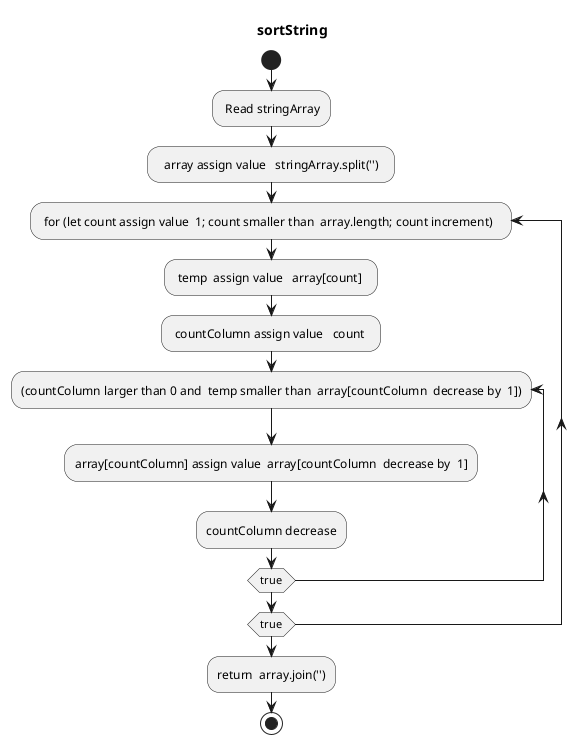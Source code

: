 @startuml findMostFrequentChars
title sortString
start
: Read stringArray;
:  array assign value   stringArray.split('')  ; 
repeat: for (let count assign value  1; count smaller than  array.length; count increment)   ; 
: temp  assign value   array[count]  ; 
: countColumn assign value   count  ; 
repeat:(countColumn larger than 0 and  temp smaller than  array[countColumn  decrease by  1])    
:array[countColumn] assign value  array[countColumn  decrease by  1];
      :countColumn decrease;
repeat while(true)
repeat while (true)
:return  array.join(''); 
stop
@enduml